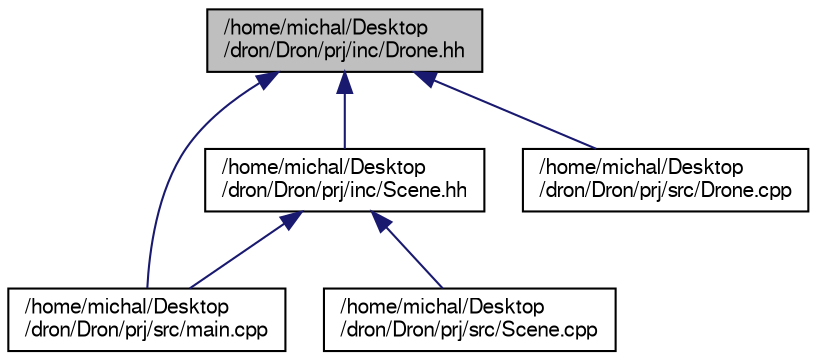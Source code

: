 digraph "/home/michal/Desktop/dron/Dron/prj/inc/Drone.hh"
{
 // LATEX_PDF_SIZE
  edge [fontname="FreeSans",fontsize="10",labelfontname="FreeSans",labelfontsize="10"];
  node [fontname="FreeSans",fontsize="10",shape=record];
  Node1 [label="/home/michal/Desktop\l/dron/Dron/prj/inc/Drone.hh",height=0.2,width=0.4,color="black", fillcolor="grey75", style="filled", fontcolor="black",tooltip=" "];
  Node1 -> Node2 [dir="back",color="midnightblue",fontsize="10",style="solid",fontname="FreeSans"];
  Node2 [label="/home/michal/Desktop\l/dron/Dron/prj/inc/Scene.hh",height=0.2,width=0.4,color="black", fillcolor="white", style="filled",URL="$a00035.html",tooltip=" "];
  Node2 -> Node3 [dir="back",color="midnightblue",fontsize="10",style="solid",fontname="FreeSans"];
  Node3 [label="/home/michal/Desktop\l/dron/Dron/prj/src/main.cpp",height=0.2,width=0.4,color="black", fillcolor="white", style="filled",URL="$a00050.html",tooltip=" "];
  Node2 -> Node4 [dir="back",color="midnightblue",fontsize="10",style="solid",fontname="FreeSans"];
  Node4 [label="/home/michal/Desktop\l/dron/Dron/prj/src/Scene.cpp",height=0.2,width=0.4,color="black", fillcolor="white", style="filled",URL="$a00059.html",tooltip=" "];
  Node1 -> Node5 [dir="back",color="midnightblue",fontsize="10",style="solid",fontname="FreeSans"];
  Node5 [label="/home/michal/Desktop\l/dron/Dron/prj/src/Drone.cpp",height=0.2,width=0.4,color="black", fillcolor="white", style="filled",URL="$a00041.html",tooltip=" "];
  Node1 -> Node3 [dir="back",color="midnightblue",fontsize="10",style="solid",fontname="FreeSans"];
}
